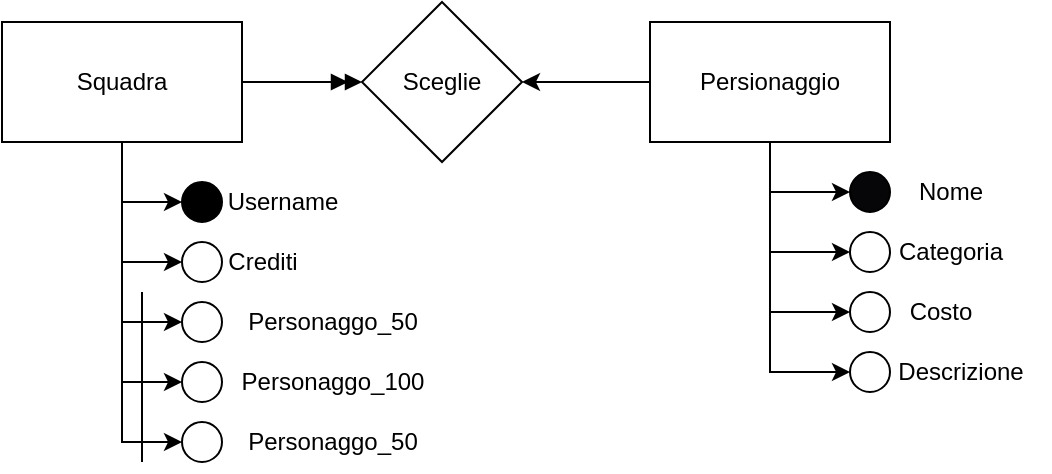 <mxfile version="24.1.0" type="device">
  <diagram name="Pagina-1" id="ExWuB0MwQl17FPiwUVAP">
    <mxGraphModel dx="607" dy="367" grid="1" gridSize="10" guides="1" tooltips="1" connect="1" arrows="1" fold="1" page="1" pageScale="1" pageWidth="827" pageHeight="1169" math="0" shadow="0">
      <root>
        <mxCell id="0" />
        <mxCell id="1" parent="0" />
        <mxCell id="NlYRR14O0n7WHvo5bZK3-29" style="edgeStyle=orthogonalEdgeStyle;rounded=0;orthogonalLoop=1;jettySize=auto;html=1;entryX=0;entryY=0.5;entryDx=0;entryDy=0;" parent="1" source="NlYRR14O0n7WHvo5bZK3-1" target="NlYRR14O0n7WHvo5bZK3-5" edge="1">
          <mxGeometry relative="1" as="geometry" />
        </mxCell>
        <mxCell id="NlYRR14O0n7WHvo5bZK3-30" style="edgeStyle=orthogonalEdgeStyle;rounded=0;orthogonalLoop=1;jettySize=auto;html=1;entryX=0;entryY=0.5;entryDx=0;entryDy=0;" parent="1" source="NlYRR14O0n7WHvo5bZK3-1" target="NlYRR14O0n7WHvo5bZK3-7" edge="1">
          <mxGeometry relative="1" as="geometry" />
        </mxCell>
        <mxCell id="NlYRR14O0n7WHvo5bZK3-38" style="edgeStyle=orthogonalEdgeStyle;rounded=0;orthogonalLoop=1;jettySize=auto;html=1;entryX=0;entryY=0.5;entryDx=0;entryDy=0;" parent="1" source="NlYRR14O0n7WHvo5bZK3-1" target="NlYRR14O0n7WHvo5bZK3-23" edge="1">
          <mxGeometry relative="1" as="geometry" />
        </mxCell>
        <mxCell id="NlYRR14O0n7WHvo5bZK3-39" style="edgeStyle=orthogonalEdgeStyle;rounded=0;orthogonalLoop=1;jettySize=auto;html=1;entryX=0;entryY=0.5;entryDx=0;entryDy=0;" parent="1" source="NlYRR14O0n7WHvo5bZK3-1" target="NlYRR14O0n7WHvo5bZK3-25" edge="1">
          <mxGeometry relative="1" as="geometry" />
        </mxCell>
        <mxCell id="NlYRR14O0n7WHvo5bZK3-40" style="edgeStyle=orthogonalEdgeStyle;rounded=0;orthogonalLoop=1;jettySize=auto;html=1;entryX=0;entryY=0.5;entryDx=0;entryDy=0;" parent="1" source="NlYRR14O0n7WHvo5bZK3-1" target="NlYRR14O0n7WHvo5bZK3-27" edge="1">
          <mxGeometry relative="1" as="geometry" />
        </mxCell>
        <mxCell id="NlYRR14O0n7WHvo5bZK3-43" style="edgeStyle=orthogonalEdgeStyle;rounded=0;orthogonalLoop=1;jettySize=auto;html=1;endArrow=doubleBlock;endFill=1;" parent="1" source="NlYRR14O0n7WHvo5bZK3-1" target="NlYRR14O0n7WHvo5bZK3-41" edge="1">
          <mxGeometry relative="1" as="geometry" />
        </mxCell>
        <mxCell id="NlYRR14O0n7WHvo5bZK3-1" value="Squadra" style="rounded=0;whiteSpace=wrap;html=1;" parent="1" vertex="1">
          <mxGeometry x="90" y="120" width="120" height="60" as="geometry" />
        </mxCell>
        <mxCell id="NlYRR14O0n7WHvo5bZK3-32" style="edgeStyle=orthogonalEdgeStyle;rounded=0;orthogonalLoop=1;jettySize=auto;html=1;entryX=0;entryY=0.5;entryDx=0;entryDy=0;" parent="1" source="NlYRR14O0n7WHvo5bZK3-3" target="NlYRR14O0n7WHvo5bZK3-13" edge="1">
          <mxGeometry relative="1" as="geometry" />
        </mxCell>
        <mxCell id="NlYRR14O0n7WHvo5bZK3-33" style="edgeStyle=orthogonalEdgeStyle;rounded=0;orthogonalLoop=1;jettySize=auto;html=1;entryX=0;entryY=0.5;entryDx=0;entryDy=0;" parent="1" source="NlYRR14O0n7WHvo5bZK3-3" target="NlYRR14O0n7WHvo5bZK3-15" edge="1">
          <mxGeometry relative="1" as="geometry" />
        </mxCell>
        <mxCell id="NlYRR14O0n7WHvo5bZK3-34" style="edgeStyle=orthogonalEdgeStyle;rounded=0;orthogonalLoop=1;jettySize=auto;html=1;entryX=0;entryY=0.5;entryDx=0;entryDy=0;" parent="1" source="NlYRR14O0n7WHvo5bZK3-3" target="NlYRR14O0n7WHvo5bZK3-17" edge="1">
          <mxGeometry relative="1" as="geometry" />
        </mxCell>
        <mxCell id="NlYRR14O0n7WHvo5bZK3-36" style="edgeStyle=orthogonalEdgeStyle;rounded=0;orthogonalLoop=1;jettySize=auto;html=1;endArrow=classic;endFill=1;entryX=1;entryY=0.5;entryDx=0;entryDy=0;" parent="1" source="NlYRR14O0n7WHvo5bZK3-3" target="NlYRR14O0n7WHvo5bZK3-41" edge="1">
          <mxGeometry relative="1" as="geometry">
            <mxPoint x="340" y="150" as="targetPoint" />
          </mxGeometry>
        </mxCell>
        <mxCell id="8rxkaVKwOp-K7Y8T9HkX-12" style="edgeStyle=orthogonalEdgeStyle;rounded=0;orthogonalLoop=1;jettySize=auto;html=1;entryX=0;entryY=0.5;entryDx=0;entryDy=0;" edge="1" parent="1" source="NlYRR14O0n7WHvo5bZK3-3" target="8rxkaVKwOp-K7Y8T9HkX-10">
          <mxGeometry relative="1" as="geometry" />
        </mxCell>
        <mxCell id="NlYRR14O0n7WHvo5bZK3-3" value="Persionaggio" style="rounded=0;whiteSpace=wrap;html=1;" parent="1" vertex="1">
          <mxGeometry x="414" y="120" width="120" height="60" as="geometry" />
        </mxCell>
        <mxCell id="NlYRR14O0n7WHvo5bZK3-5" value="" style="ellipse;whiteSpace=wrap;html=1;aspect=fixed;fillColor=#000000;" parent="1" vertex="1">
          <mxGeometry x="180" y="200" width="20" height="20" as="geometry" />
        </mxCell>
        <mxCell id="NlYRR14O0n7WHvo5bZK3-6" value="Username" style="text;html=1;align=center;verticalAlign=middle;resizable=0;points=[];autosize=1;strokeColor=none;fillColor=none;" parent="1" vertex="1">
          <mxGeometry x="190" y="195" width="80" height="30" as="geometry" />
        </mxCell>
        <mxCell id="NlYRR14O0n7WHvo5bZK3-7" value="" style="ellipse;whiteSpace=wrap;html=1;aspect=fixed;" parent="1" vertex="1">
          <mxGeometry x="180" y="230" width="20" height="20" as="geometry" />
        </mxCell>
        <mxCell id="NlYRR14O0n7WHvo5bZK3-8" value="Crediti" style="text;html=1;align=center;verticalAlign=middle;resizable=0;points=[];autosize=1;strokeColor=none;fillColor=none;" parent="1" vertex="1">
          <mxGeometry x="190" y="225" width="60" height="30" as="geometry" />
        </mxCell>
        <mxCell id="NlYRR14O0n7WHvo5bZK3-13" value="" style="ellipse;whiteSpace=wrap;html=1;aspect=fixed;fillColor=#060508;" parent="1" vertex="1">
          <mxGeometry x="514" y="195" width="20" height="20" as="geometry" />
        </mxCell>
        <mxCell id="NlYRR14O0n7WHvo5bZK3-14" value="Nome" style="text;html=1;align=center;verticalAlign=middle;resizable=0;points=[];autosize=1;strokeColor=none;fillColor=none;" parent="1" vertex="1">
          <mxGeometry x="534" y="190" width="60" height="30" as="geometry" />
        </mxCell>
        <mxCell id="NlYRR14O0n7WHvo5bZK3-15" value="" style="ellipse;whiteSpace=wrap;html=1;aspect=fixed;" parent="1" vertex="1">
          <mxGeometry x="514" y="225" width="20" height="20" as="geometry" />
        </mxCell>
        <mxCell id="NlYRR14O0n7WHvo5bZK3-16" value="Categoria" style="text;html=1;align=center;verticalAlign=middle;resizable=0;points=[];autosize=1;strokeColor=none;fillColor=none;" parent="1" vertex="1">
          <mxGeometry x="524" y="220" width="80" height="30" as="geometry" />
        </mxCell>
        <mxCell id="NlYRR14O0n7WHvo5bZK3-17" value="" style="ellipse;whiteSpace=wrap;html=1;aspect=fixed;" parent="1" vertex="1">
          <mxGeometry x="514" y="255" width="20" height="20" as="geometry" />
        </mxCell>
        <mxCell id="NlYRR14O0n7WHvo5bZK3-18" value="Costo" style="text;html=1;align=center;verticalAlign=middle;resizable=0;points=[];autosize=1;strokeColor=none;fillColor=none;" parent="1" vertex="1">
          <mxGeometry x="534" y="250" width="50" height="30" as="geometry" />
        </mxCell>
        <mxCell id="NlYRR14O0n7WHvo5bZK3-23" value="" style="ellipse;whiteSpace=wrap;html=1;aspect=fixed;" parent="1" vertex="1">
          <mxGeometry x="180" y="260" width="20" height="20" as="geometry" />
        </mxCell>
        <mxCell id="NlYRR14O0n7WHvo5bZK3-24" value="Personaggo_50" style="text;html=1;align=center;verticalAlign=middle;resizable=0;points=[];autosize=1;strokeColor=none;fillColor=none;" parent="1" vertex="1">
          <mxGeometry x="200" y="255" width="110" height="30" as="geometry" />
        </mxCell>
        <mxCell id="NlYRR14O0n7WHvo5bZK3-25" value="" style="ellipse;whiteSpace=wrap;html=1;aspect=fixed;" parent="1" vertex="1">
          <mxGeometry x="180" y="290" width="20" height="20" as="geometry" />
        </mxCell>
        <mxCell id="NlYRR14O0n7WHvo5bZK3-26" value="Personaggo_100" style="text;html=1;align=center;verticalAlign=middle;resizable=0;points=[];autosize=1;strokeColor=none;fillColor=none;" parent="1" vertex="1">
          <mxGeometry x="200" y="285" width="110" height="30" as="geometry" />
        </mxCell>
        <mxCell id="NlYRR14O0n7WHvo5bZK3-27" value="" style="ellipse;whiteSpace=wrap;html=1;aspect=fixed;" parent="1" vertex="1">
          <mxGeometry x="180" y="320" width="20" height="20" as="geometry" />
        </mxCell>
        <mxCell id="NlYRR14O0n7WHvo5bZK3-28" value="Personaggo_50" style="text;html=1;align=center;verticalAlign=middle;resizable=0;points=[];autosize=1;strokeColor=none;fillColor=none;" parent="1" vertex="1">
          <mxGeometry x="200" y="315" width="110" height="30" as="geometry" />
        </mxCell>
        <mxCell id="NlYRR14O0n7WHvo5bZK3-41" value="Sceglie" style="rhombus;whiteSpace=wrap;html=1;" parent="1" vertex="1">
          <mxGeometry x="270" y="110" width="80" height="80" as="geometry" />
        </mxCell>
        <mxCell id="NlYRR14O0n7WHvo5bZK3-44" value="" style="endArrow=none;html=1;rounded=0;" parent="1" edge="1">
          <mxGeometry width="50" height="50" relative="1" as="geometry">
            <mxPoint x="160" y="285" as="sourcePoint" />
            <mxPoint x="160" y="255" as="targetPoint" />
          </mxGeometry>
        </mxCell>
        <mxCell id="NlYRR14O0n7WHvo5bZK3-45" value="" style="endArrow=none;html=1;rounded=0;" parent="1" edge="1">
          <mxGeometry width="50" height="50" relative="1" as="geometry">
            <mxPoint x="160" y="340" as="sourcePoint" />
            <mxPoint x="160" y="280" as="targetPoint" />
          </mxGeometry>
        </mxCell>
        <mxCell id="8rxkaVKwOp-K7Y8T9HkX-10" value="" style="ellipse;whiteSpace=wrap;html=1;aspect=fixed;" vertex="1" parent="1">
          <mxGeometry x="514" y="285" width="20" height="20" as="geometry" />
        </mxCell>
        <mxCell id="8rxkaVKwOp-K7Y8T9HkX-11" value="Descrizione" style="text;html=1;align=center;verticalAlign=middle;resizable=0;points=[];autosize=1;strokeColor=none;fillColor=none;" vertex="1" parent="1">
          <mxGeometry x="524" y="280" width="90" height="30" as="geometry" />
        </mxCell>
      </root>
    </mxGraphModel>
  </diagram>
</mxfile>
